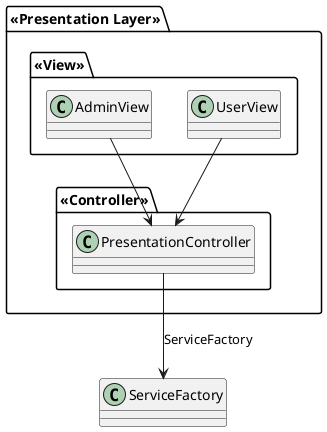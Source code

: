 @startuml
package "<<Presentation Layer>>" {
  package "<<View>>" {
    class AdminView
    class UserView
  }

  package "<<Controller>>" {
    class PresentationController
  }

  AdminView --> PresentationController
  UserView --> PresentationController
}

PresentationController --> ServiceFactory : ServiceFactory
@enduml
